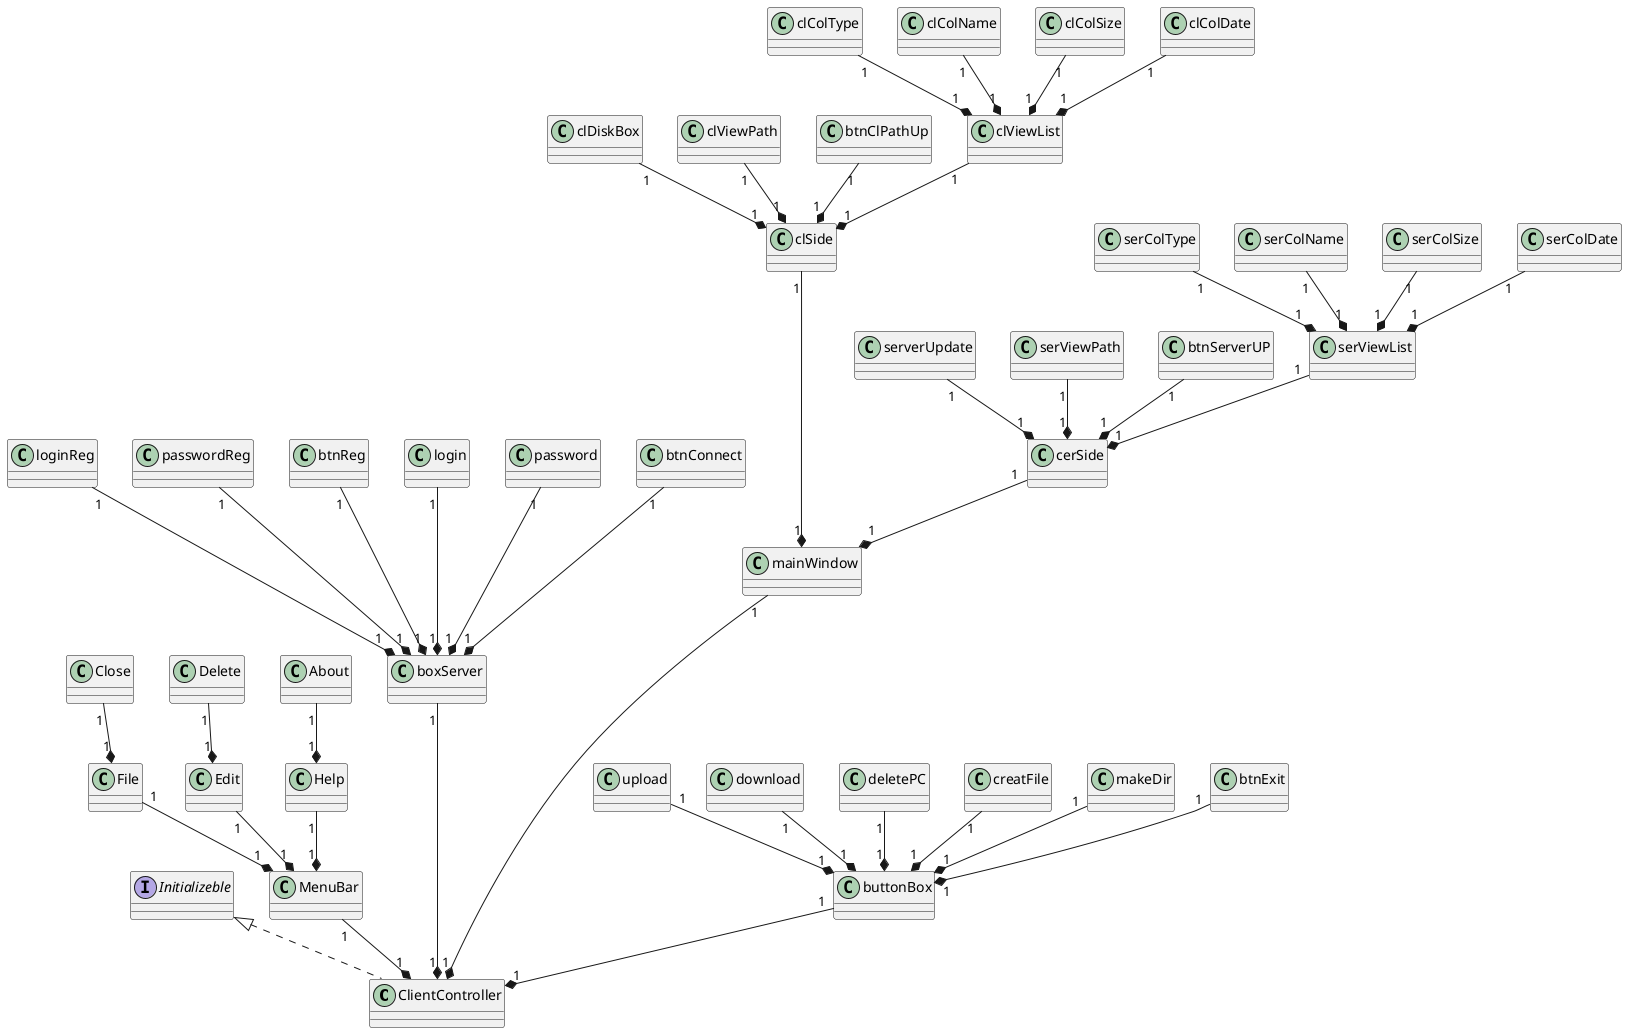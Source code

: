@startuml
'https://plantuml.com/class-diagram

class ClientController implements Initializeble
MenuBar "1"--* "1" ClientController
boxServer "1"----* "1" ClientController
mainWindow "1"-----* "1" ClientController
buttonBox "1"--* "1" ClientController
File "1"--* "1" MenuBar
Close "1"--* "1" File
Edit "1"--* "1" MenuBar
Delete "1"--* "1" Edit
Help "1"--* "1" MenuBar
About "1"--* "1" Help

loginReg "1"---* "1" boxServer
passwordReg  "1"---* "1" boxServer
btnReg "1"---* "1" boxServer
login "1"---* "1" boxServer
password "1"---* "1" boxServer
btnConnect "1"---* "1" boxServer

upload "1"--* "1" buttonBox
download "1"--* "1" buttonBox
deletePC "1"--* "1" buttonBox
creatFile "1"--* "1" buttonBox
makeDir "1"--* "1" buttonBox
btnExit "1"--* "1" buttonBox

clSide "1"----* "1" mainWindow
clDiskBox "1"--* "1" clSide
clViewPath "1"--* "1" clSide
btnClPathUp "1"--* "1" clSide
clViewList "1"--* "1" clSide
clColType "1"--* "1" clViewList
clColName "1"--* "1" clViewList
clColSize "1"--* "1" clViewList
clColDate "1"--* "1" clViewList

cerSide "1"--* "1" mainWindow
serverUpdate "1"--* "1" cerSide
serViewPath "1"--* "1" cerSide
btnServerUP "1"--* "1" cerSide
serViewList "1"--* "1" cerSide

serColType "1"--* "1" serViewList
serColName "1"--* "1" serViewList
serColSize "1"--* "1" serViewList
serColDate "1"--* "1" serViewList
@enduml